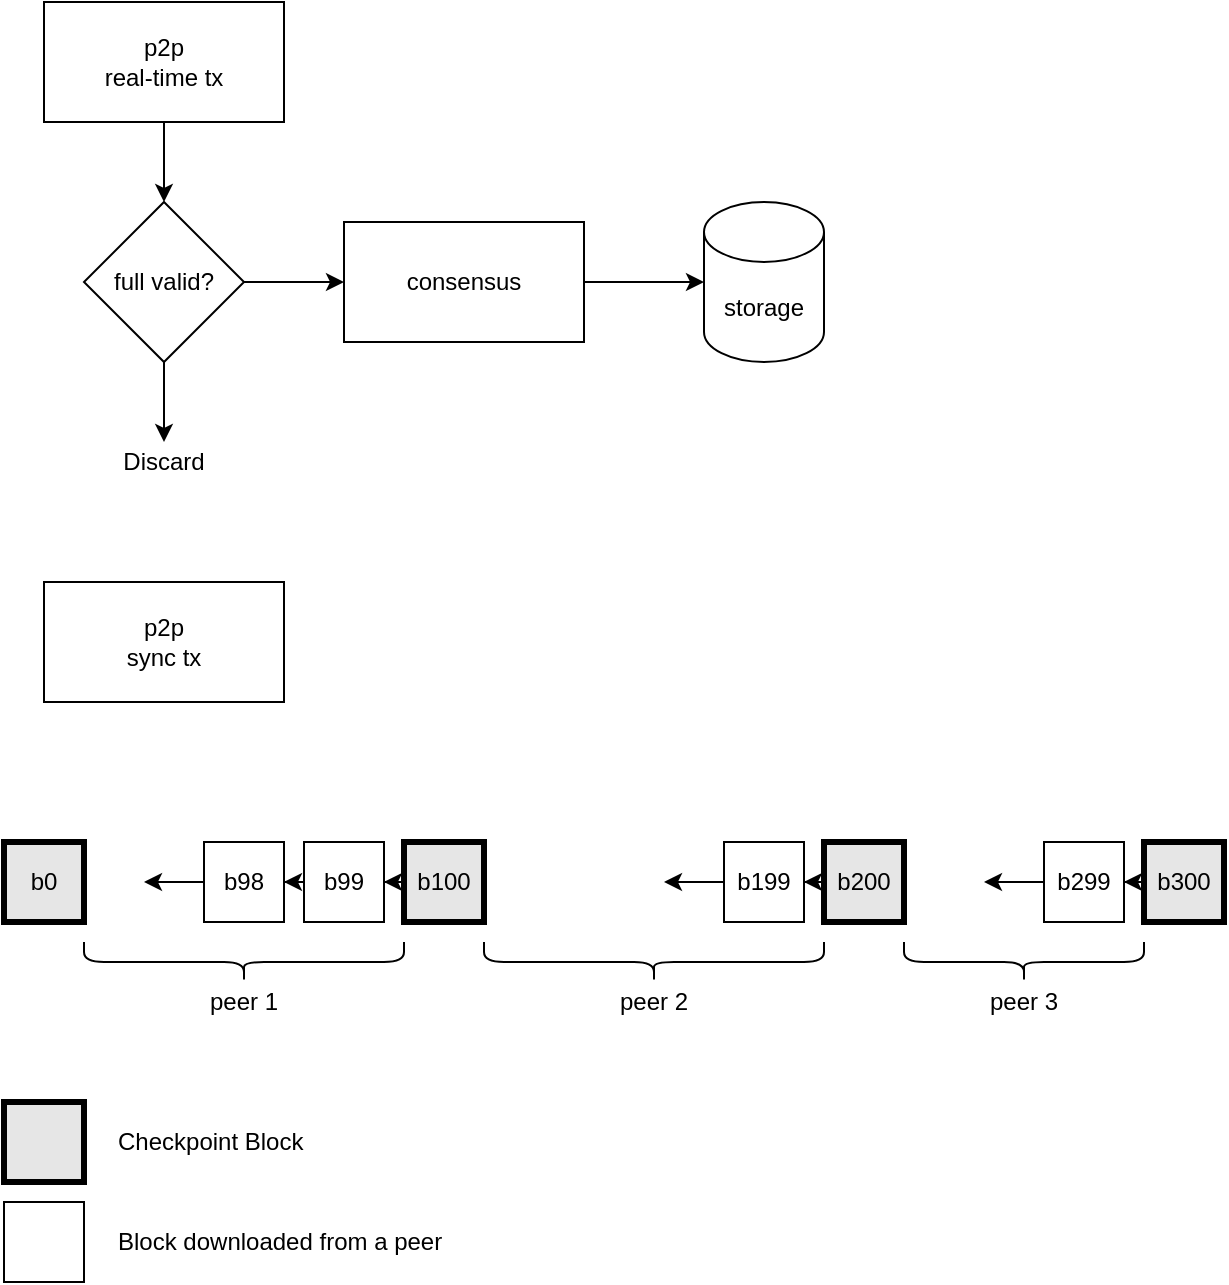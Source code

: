 <mxfile version="14.2.7" type="device" pages="5"><diagram id="YRZmx-NhQ_5GmgZOATmt" name="Page-1"><mxGraphModel dx="1173" dy="746" grid="1" gridSize="10" guides="1" tooltips="1" connect="1" arrows="1" fold="1" page="1" pageScale="1" pageWidth="850" pageHeight="1100" math="0" shadow="0"><root><mxCell id="0"/><mxCell id="1" parent="0"/><mxCell id="ybJNtzQH9MsUL3omB0AO-11" value="" style="edgeStyle=orthogonalEdgeStyle;rounded=0;orthogonalLoop=1;jettySize=auto;html=1;" parent="1" source="ybJNtzQH9MsUL3omB0AO-7" target="ybJNtzQH9MsUL3omB0AO-8" edge="1"><mxGeometry relative="1" as="geometry"/></mxCell><mxCell id="ybJNtzQH9MsUL3omB0AO-7" value="p2p&lt;br&gt;real-time tx" style="rounded=0;whiteSpace=wrap;html=1;" parent="1" vertex="1"><mxGeometry x="60" y="60" width="120" height="60" as="geometry"/></mxCell><mxCell id="ybJNtzQH9MsUL3omB0AO-14" value="" style="edgeStyle=orthogonalEdgeStyle;rounded=0;orthogonalLoop=1;jettySize=auto;html=1;" parent="1" source="ybJNtzQH9MsUL3omB0AO-8" target="ybJNtzQH9MsUL3omB0AO-12" edge="1"><mxGeometry relative="1" as="geometry"/></mxCell><mxCell id="ybJNtzQH9MsUL3omB0AO-16" value="" style="edgeStyle=orthogonalEdgeStyle;rounded=0;orthogonalLoop=1;jettySize=auto;html=1;" parent="1" source="ybJNtzQH9MsUL3omB0AO-8" target="ybJNtzQH9MsUL3omB0AO-15" edge="1"><mxGeometry relative="1" as="geometry"/></mxCell><mxCell id="ybJNtzQH9MsUL3omB0AO-8" value="full valid?" style="rhombus;whiteSpace=wrap;html=1;" parent="1" vertex="1"><mxGeometry x="80" y="160" width="80" height="80" as="geometry"/></mxCell><mxCell id="ybJNtzQH9MsUL3omB0AO-9" value="storage" style="shape=cylinder3;whiteSpace=wrap;html=1;boundedLbl=1;backgroundOutline=1;size=15;" parent="1" vertex="1"><mxGeometry x="390" y="160" width="60" height="80" as="geometry"/></mxCell><mxCell id="ybJNtzQH9MsUL3omB0AO-12" value="Discard" style="text;html=1;strokeColor=none;fillColor=none;align=center;verticalAlign=middle;whiteSpace=wrap;rounded=0;" parent="1" vertex="1"><mxGeometry x="100" y="280" width="40" height="20" as="geometry"/></mxCell><mxCell id="ybJNtzQH9MsUL3omB0AO-17" value="" style="edgeStyle=orthogonalEdgeStyle;rounded=0;orthogonalLoop=1;jettySize=auto;html=1;" parent="1" source="ybJNtzQH9MsUL3omB0AO-15" target="ybJNtzQH9MsUL3omB0AO-9" edge="1"><mxGeometry relative="1" as="geometry"/></mxCell><mxCell id="ybJNtzQH9MsUL3omB0AO-15" value="consensus" style="rounded=0;whiteSpace=wrap;html=1;" parent="1" vertex="1"><mxGeometry x="210" y="170" width="120" height="60" as="geometry"/></mxCell><mxCell id="ybJNtzQH9MsUL3omB0AO-18" value="p2p&lt;br&gt;sync tx" style="rounded=0;whiteSpace=wrap;html=1;" parent="1" vertex="1"><mxGeometry x="60" y="350" width="120" height="60" as="geometry"/></mxCell><mxCell id="AyXjOnZUm600i0fZCcHx-1" value="b0" style="whiteSpace=wrap;html=1;aspect=fixed;fontStyle=0;strokeWidth=3;labelBackgroundColor=none;fillColor=#E6E6E6;" parent="1" vertex="1"><mxGeometry x="40" y="480" width="40" height="40" as="geometry"/></mxCell><mxCell id="AyXjOnZUm600i0fZCcHx-16" value="" style="edgeStyle=orthogonalEdgeStyle;rounded=0;orthogonalLoop=1;jettySize=auto;html=1;" parent="1" source="AyXjOnZUm600i0fZCcHx-2" target="AyXjOnZUm600i0fZCcHx-15" edge="1"><mxGeometry relative="1" as="geometry"/></mxCell><mxCell id="AyXjOnZUm600i0fZCcHx-2" value="b100" style="whiteSpace=wrap;html=1;aspect=fixed;fontStyle=0;strokeWidth=3;fillColor=#E6E6E6;" parent="1" vertex="1"><mxGeometry x="240" y="480" width="40" height="40" as="geometry"/></mxCell><mxCell id="AyXjOnZUm600i0fZCcHx-21" style="edgeStyle=orthogonalEdgeStyle;rounded=0;orthogonalLoop=1;jettySize=auto;html=1;entryX=1;entryY=0.5;entryDx=0;entryDy=0;" parent="1" source="AyXjOnZUm600i0fZCcHx-3" target="AyXjOnZUm600i0fZCcHx-20" edge="1"><mxGeometry relative="1" as="geometry"/></mxCell><mxCell id="AyXjOnZUm600i0fZCcHx-3" value="b200" style="whiteSpace=wrap;html=1;aspect=fixed;fontStyle=0;strokeWidth=3;fillColor=#E6E6E6;" parent="1" vertex="1"><mxGeometry x="450" y="480" width="40" height="40" as="geometry"/></mxCell><mxCell id="AyXjOnZUm600i0fZCcHx-25" value="" style="edgeStyle=orthogonalEdgeStyle;rounded=0;orthogonalLoop=1;jettySize=auto;html=1;" parent="1" source="AyXjOnZUm600i0fZCcHx-4" target="AyXjOnZUm600i0fZCcHx-24" edge="1"><mxGeometry relative="1" as="geometry"/></mxCell><mxCell id="AyXjOnZUm600i0fZCcHx-4" value="b300" style="whiteSpace=wrap;html=1;aspect=fixed;fontStyle=0;strokeWidth=3;fillColor=#E6E6E6;" parent="1" vertex="1"><mxGeometry x="610" y="480" width="40" height="40" as="geometry"/></mxCell><mxCell id="AyXjOnZUm600i0fZCcHx-9" value="&lt;br&gt;&lt;span style=&quot;color: rgba(0 , 0 , 0 , 0) ; font-family: monospace ; font-size: 0px ; background-color: rgb(248 , 249 , 250)&quot;&gt;%3CmxGraphModel%3E%3Croot%3E%3CmxCell%20id%3D%220%22%2F%3E%3CmxCell%20id%3D%221%22%20parent%3D%220%22%2F%3E%3CmxCell%20id%3D%222%22%20value%3D%22b0%22%20style%3D%22whiteSpace%3Dwrap%3Bhtml%3D1%3Baspect%3Dfixed%3BfontStyle%3D0%22%20vertex%3D%221%22%20parent%3D%221%22%3E%3CmxGeometry%20x%3D%22400%22%20y%3D%22480%22%20width%3D%2240%22%20height%3D%2240%22%20as%3D%22geometry%22%2F%3E%3C%2FmxCell%3E%3C%2Froot%3E%3C%2FmxGraphModel%3E&lt;/span&gt;" style="shape=curlyBracket;whiteSpace=wrap;html=1;rounded=1;rotation=-90;" parent="1" vertex="1"><mxGeometry x="355" y="455" width="20" height="170" as="geometry"/></mxCell><mxCell id="AyXjOnZUm600i0fZCcHx-10" value="&lt;br&gt;&lt;span style=&quot;color: rgba(0 , 0 , 0 , 0) ; font-family: monospace ; font-size: 0px ; background-color: rgb(248 , 249 , 250)&quot;&gt;%3CmxGraphModel%3E%3Croot%3E%3CmxCell%20id%3D%220%22%2F%3E%3CmxCell%20id%3D%221%22%20parent%3D%220%22%2F%3E%3CmxCell%20id%3D%222%22%20value%3D%22b0%22%20style%3D%22whiteSpace%3Dwrap%3Bhtml%3D1%3Baspect%3Dfixed%3BfontStyle%3D0%22%20vertex%3D%221%22%20parent%3D%221%22%3E%3CmxGeometry%20x%3D%22400%22%20y%3D%22480%22%20width%3D%2240%22%20height%3D%2240%22%20as%3D%22geometry%22%2F%3E%3C%2FmxCell%3E%3C%2Froot%3E%3C%2FmxGraphModel%3E&lt;/span&gt;" style="shape=curlyBracket;whiteSpace=wrap;html=1;rounded=1;rotation=-90;" parent="1" vertex="1"><mxGeometry x="150" y="460" width="20" height="160" as="geometry"/></mxCell><mxCell id="AyXjOnZUm600i0fZCcHx-11" value="&lt;br&gt;&lt;span style=&quot;color: rgba(0 , 0 , 0 , 0) ; font-family: monospace ; font-size: 0px ; background-color: rgb(248 , 249 , 250)&quot;&gt;%3CmxGraphModel%3E%3Croot%3E%3CmxCell%20id%3D%220%22%2F%3E%3CmxCell%20id%3D%221%22%20parent%3D%220%22%2F%3E%3CmxCell%20id%3D%222%22%20value%3D%22b0%22%20style%3D%22whiteSpace%3Dwrap%3Bhtml%3D1%3Baspect%3Dfixed%3BfontStyle%3D0%22%20vertex%3D%221%22%20parent%3D%221%22%3E%3CmxGeometry%20x%3D%22400%22%20y%3D%22480%22%20width%3D%2240%22%20height%3D%2240%22%20as%3D%22geometry%22%2F%3E%3C%2FmxCell%3E%3C%2Froot%3E%3C%2FmxGraphModel%3E&lt;/span&gt;" style="shape=curlyBracket;whiteSpace=wrap;html=1;rounded=1;rotation=-90;" parent="1" vertex="1"><mxGeometry x="540" y="480" width="20" height="120" as="geometry"/></mxCell><mxCell id="AyXjOnZUm600i0fZCcHx-12" value="peer 1" style="text;html=1;strokeColor=none;fillColor=none;align=center;verticalAlign=middle;whiteSpace=wrap;rounded=0;" parent="1" vertex="1"><mxGeometry x="140" y="550" width="40" height="20" as="geometry"/></mxCell><mxCell id="AyXjOnZUm600i0fZCcHx-13" value="peer 2" style="text;html=1;strokeColor=none;fillColor=none;align=center;verticalAlign=middle;whiteSpace=wrap;rounded=0;" parent="1" vertex="1"><mxGeometry x="345" y="550" width="40" height="20" as="geometry"/></mxCell><mxCell id="AyXjOnZUm600i0fZCcHx-14" value="peer 3" style="text;html=1;strokeColor=none;fillColor=none;align=center;verticalAlign=middle;whiteSpace=wrap;rounded=0;" parent="1" vertex="1"><mxGeometry x="530" y="550" width="40" height="20" as="geometry"/></mxCell><mxCell id="AyXjOnZUm600i0fZCcHx-18" value="" style="edgeStyle=orthogonalEdgeStyle;rounded=0;orthogonalLoop=1;jettySize=auto;html=1;" parent="1" source="AyXjOnZUm600i0fZCcHx-15" target="AyXjOnZUm600i0fZCcHx-17" edge="1"><mxGeometry relative="1" as="geometry"/></mxCell><mxCell id="AyXjOnZUm600i0fZCcHx-15" value="b99" style="whiteSpace=wrap;html=1;aspect=fixed;fontStyle=0" parent="1" vertex="1"><mxGeometry x="190" y="480" width="40" height="40" as="geometry"/></mxCell><mxCell id="AyXjOnZUm600i0fZCcHx-19" style="edgeStyle=orthogonalEdgeStyle;rounded=0;orthogonalLoop=1;jettySize=auto;html=1;" parent="1" source="AyXjOnZUm600i0fZCcHx-17" edge="1"><mxGeometry relative="1" as="geometry"><mxPoint x="110" y="500" as="targetPoint"/></mxGeometry></mxCell><mxCell id="AyXjOnZUm600i0fZCcHx-17" value="b98" style="whiteSpace=wrap;html=1;aspect=fixed;fontStyle=0" parent="1" vertex="1"><mxGeometry x="140" y="480" width="40" height="40" as="geometry"/></mxCell><mxCell id="AyXjOnZUm600i0fZCcHx-22" style="edgeStyle=orthogonalEdgeStyle;rounded=0;orthogonalLoop=1;jettySize=auto;html=1;exitX=0;exitY=0.5;exitDx=0;exitDy=0;" parent="1" source="AyXjOnZUm600i0fZCcHx-20" edge="1"><mxGeometry relative="1" as="geometry"><mxPoint x="370" y="500" as="targetPoint"/></mxGeometry></mxCell><mxCell id="AyXjOnZUm600i0fZCcHx-20" value="b199" style="whiteSpace=wrap;html=1;aspect=fixed;fontStyle=0" parent="1" vertex="1"><mxGeometry x="400" y="480" width="40" height="40" as="geometry"/></mxCell><mxCell id="AyXjOnZUm600i0fZCcHx-27" style="edgeStyle=orthogonalEdgeStyle;rounded=0;orthogonalLoop=1;jettySize=auto;html=1;" parent="1" source="AyXjOnZUm600i0fZCcHx-24" edge="1"><mxGeometry relative="1" as="geometry"><mxPoint x="530" y="500" as="targetPoint"/></mxGeometry></mxCell><mxCell id="AyXjOnZUm600i0fZCcHx-24" value="b299" style="whiteSpace=wrap;html=1;aspect=fixed;fontStyle=0" parent="1" vertex="1"><mxGeometry x="560" y="480" width="40" height="40" as="geometry"/></mxCell><mxCell id="AyXjOnZUm600i0fZCcHx-28" value="" style="whiteSpace=wrap;html=1;aspect=fixed;fontStyle=0;strokeWidth=3;fillColor=#E6E6E6;" parent="1" vertex="1"><mxGeometry x="40" y="610" width="40" height="40" as="geometry"/></mxCell><mxCell id="AyXjOnZUm600i0fZCcHx-29" value="Checkpoint Block" style="text;html=1;strokeColor=none;fillColor=none;align=left;verticalAlign=middle;whiteSpace=wrap;rounded=0;" parent="1" vertex="1"><mxGeometry x="95" y="620" width="130" height="20" as="geometry"/></mxCell><mxCell id="AyXjOnZUm600i0fZCcHx-31" value="" style="whiteSpace=wrap;html=1;aspect=fixed;fontStyle=0" parent="1" vertex="1"><mxGeometry x="40" y="660" width="40" height="40" as="geometry"/></mxCell><mxCell id="AyXjOnZUm600i0fZCcHx-32" value="Block downloaded from a peer" style="text;html=1;strokeColor=none;fillColor=none;align=left;verticalAlign=middle;whiteSpace=wrap;rounded=0;" parent="1" vertex="1"><mxGeometry x="95" y="670" width="180" height="20" as="geometry"/></mxCell></root></mxGraphModel></diagram><diagram id="vGSe2UF_r-2fZ85uUmz5" name="Page-2"><mxGraphModel dx="1173" dy="803" grid="1" gridSize="10" guides="1" tooltips="1" connect="1" arrows="1" fold="1" page="1" pageScale="1" pageWidth="850" pageHeight="1100" math="0" shadow="0"><root><mxCell id="CPp5u_eN-UATFjVzh71q-0"/><mxCell id="CPp5u_eN-UATFjVzh71q-1" parent="CPp5u_eN-UATFjVzh71q-0"/><mxCell id="ccwqLagKZ53AAXX4HvO7-0" value="b0" style="whiteSpace=wrap;html=1;aspect=fixed;fontStyle=0;strokeWidth=3;labelBackgroundColor=none;fillColor=#E6E6E6;" vertex="1" parent="CPp5u_eN-UATFjVzh71q-1"><mxGeometry x="40" y="40" width="40" height="40" as="geometry"/></mxCell><mxCell id="ccwqLagKZ53AAXX4HvO7-5" value="" style="edgeStyle=orthogonalEdgeStyle;rounded=0;orthogonalLoop=1;jettySize=auto;html=1;" edge="1" parent="CPp5u_eN-UATFjVzh71q-1" source="ccwqLagKZ53AAXX4HvO7-6" target="ccwqLagKZ53AAXX4HvO7-20"><mxGeometry relative="1" as="geometry"/></mxCell><mxCell id="ccwqLagKZ53AAXX4HvO7-6" value="b300" style="whiteSpace=wrap;html=1;aspect=fixed;fontStyle=0;strokeWidth=3;fillColor=#E6E6E6;" vertex="1" parent="CPp5u_eN-UATFjVzh71q-1"><mxGeometry x="250" y="40" width="40" height="40" as="geometry"/></mxCell><mxCell id="ccwqLagKZ53AAXX4HvO7-25" style="edgeStyle=orthogonalEdgeStyle;rounded=0;orthogonalLoop=1;jettySize=auto;html=1;exitX=0;exitY=0.5;exitDx=0;exitDy=0;" edge="1" parent="CPp5u_eN-UATFjVzh71q-1" source="ccwqLagKZ53AAXX4HvO7-20"><mxGeometry relative="1" as="geometry"><mxPoint x="160" y="60" as="targetPoint"/></mxGeometry></mxCell><mxCell id="ccwqLagKZ53AAXX4HvO7-20" value="b299" style="whiteSpace=wrap;html=1;aspect=fixed;fontStyle=0" vertex="1" parent="CPp5u_eN-UATFjVzh71q-1"><mxGeometry x="200" y="40" width="40" height="40" as="geometry"/></mxCell><mxCell id="ccwqLagKZ53AAXX4HvO7-21" value="" style="whiteSpace=wrap;html=1;aspect=fixed;fontStyle=0;strokeWidth=3;fillColor=#E6E6E6;" vertex="1" parent="CPp5u_eN-UATFjVzh71q-1"><mxGeometry x="40" y="170" width="40" height="40" as="geometry"/></mxCell><mxCell id="ccwqLagKZ53AAXX4HvO7-22" value="Checkpoint Block" style="text;html=1;strokeColor=none;fillColor=none;align=left;verticalAlign=middle;whiteSpace=wrap;rounded=0;" vertex="1" parent="CPp5u_eN-UATFjVzh71q-1"><mxGeometry x="95" y="180" width="130" height="20" as="geometry"/></mxCell><mxCell id="ccwqLagKZ53AAXX4HvO7-23" value="" style="whiteSpace=wrap;html=1;aspect=fixed;fontStyle=0" vertex="1" parent="CPp5u_eN-UATFjVzh71q-1"><mxGeometry x="40" y="220" width="40" height="40" as="geometry"/></mxCell><mxCell id="ccwqLagKZ53AAXX4HvO7-24" value="Block downloaded from a peer" style="text;html=1;strokeColor=none;fillColor=none;align=left;verticalAlign=middle;whiteSpace=wrap;rounded=0;" vertex="1" parent="CPp5u_eN-UATFjVzh71q-1"><mxGeometry x="95" y="230" width="180" height="20" as="geometry"/></mxCell><mxCell id="_eJeRG4OShZO3CQ2q42P-0" value="&lt;br&gt;&lt;span style=&quot;color: rgba(0 , 0 , 0 , 0) ; font-family: monospace ; font-size: 0px ; background-color: rgb(248 , 249 , 250)&quot;&gt;%3CmxGraphModel%3E%3Croot%3E%3CmxCell%20id%3D%220%22%2F%3E%3CmxCell%20id%3D%221%22%20parent%3D%220%22%2F%3E%3CmxCell%20id%3D%222%22%20value%3D%22b0%22%20style%3D%22whiteSpace%3Dwrap%3Bhtml%3D1%3Baspect%3Dfixed%3BfontStyle%3D0%22%20vertex%3D%221%22%20parent%3D%221%22%3E%3CmxGeometry%20x%3D%22400%22%20y%3D%22480%22%20width%3D%2240%22%20height%3D%2240%22%20as%3D%22geometry%22%2F%3E%3C%2FmxCell%3E%3C%2Froot%3E%3C%2FmxGraphModel%3E&lt;/span&gt;" style="shape=curlyBracket;whiteSpace=wrap;html=1;rounded=1;rotation=-90;" vertex="1" parent="CPp5u_eN-UATFjVzh71q-1"><mxGeometry x="152.5" y="17.5" width="20" height="165" as="geometry"/></mxCell><mxCell id="_eJeRG4OShZO3CQ2q42P-1" value="Phase 1" style="text;html=1;strokeColor=none;fillColor=none;align=center;verticalAlign=middle;whiteSpace=wrap;rounded=0;" vertex="1" parent="CPp5u_eN-UATFjVzh71q-1"><mxGeometry x="132.5" y="110" width="60" height="20" as="geometry"/></mxCell><mxCell id="_eJeRG4OShZO3CQ2q42P-6" style="edgeStyle=orthogonalEdgeStyle;rounded=0;orthogonalLoop=1;jettySize=auto;html=1;exitX=0;exitY=0.5;exitDx=0;exitDy=0;entryX=1;entryY=0.5;entryDx=0;entryDy=0;" edge="1" parent="CPp5u_eN-UATFjVzh71q-1" source="_eJeRG4OShZO3CQ2q42P-2" target="ccwqLagKZ53AAXX4HvO7-6"><mxGeometry relative="1" as="geometry"/></mxCell><mxCell id="_eJeRG4OShZO3CQ2q42P-2" value="b301" style="whiteSpace=wrap;html=1;aspect=fixed;fontStyle=0" vertex="1" parent="CPp5u_eN-UATFjVzh71q-1"><mxGeometry x="300" y="40" width="40" height="40" as="geometry"/></mxCell><mxCell id="_eJeRG4OShZO3CQ2q42P-7" style="edgeStyle=orthogonalEdgeStyle;rounded=0;orthogonalLoop=1;jettySize=auto;html=1;exitX=0;exitY=0.5;exitDx=0;exitDy=0;entryX=1;entryY=0.5;entryDx=0;entryDy=0;" edge="1" parent="CPp5u_eN-UATFjVzh71q-1" source="_eJeRG4OShZO3CQ2q42P-3" target="_eJeRG4OShZO3CQ2q42P-2"><mxGeometry relative="1" as="geometry"/></mxCell><mxCell id="_eJeRG4OShZO3CQ2q42P-3" value="b302" style="whiteSpace=wrap;html=1;aspect=fixed;fontStyle=0" vertex="1" parent="CPp5u_eN-UATFjVzh71q-1"><mxGeometry x="350" y="40" width="40" height="40" as="geometry"/></mxCell><mxCell id="_eJeRG4OShZO3CQ2q42P-8" style="edgeStyle=orthogonalEdgeStyle;rounded=0;orthogonalLoop=1;jettySize=auto;html=1;exitX=0;exitY=0.5;exitDx=0;exitDy=0;entryX=1;entryY=0.5;entryDx=0;entryDy=0;" edge="1" parent="CPp5u_eN-UATFjVzh71q-1" source="_eJeRG4OShZO3CQ2q42P-4" target="_eJeRG4OShZO3CQ2q42P-3"><mxGeometry relative="1" as="geometry"/></mxCell><mxCell id="_eJeRG4OShZO3CQ2q42P-4" value="..." style="whiteSpace=wrap;html=1;aspect=fixed;fontStyle=0" vertex="1" parent="CPp5u_eN-UATFjVzh71q-1"><mxGeometry x="398.75" y="40" width="40" height="40" as="geometry"/></mxCell><mxCell id="_eJeRG4OShZO3CQ2q42P-9" style="edgeStyle=orthogonalEdgeStyle;rounded=0;orthogonalLoop=1;jettySize=auto;html=1;exitX=0;exitY=0.5;exitDx=0;exitDy=0;entryX=1;entryY=0.5;entryDx=0;entryDy=0;" edge="1" parent="CPp5u_eN-UATFjVzh71q-1" source="_eJeRG4OShZO3CQ2q42P-5" target="_eJeRG4OShZO3CQ2q42P-4"><mxGeometry relative="1" as="geometry"/></mxCell><mxCell id="_eJeRG4OShZO3CQ2q42P-5" value="b402" style="whiteSpace=wrap;html=1;aspect=fixed;fontStyle=0" vertex="1" parent="CPp5u_eN-UATFjVzh71q-1"><mxGeometry x="448.75" y="40" width="40" height="40" as="geometry"/></mxCell><mxCell id="_eJeRG4OShZO3CQ2q42P-10" value="b650" style="whiteSpace=wrap;html=1;aspect=fixed;fontStyle=0;dashed=1;fontColor=#808080;" vertex="1" parent="CPp5u_eN-UATFjVzh71q-1"><mxGeometry x="650" y="40" width="40" height="40" as="geometry"/></mxCell><mxCell id="_eJeRG4OShZO3CQ2q42P-11" value="&lt;br&gt;&lt;span style=&quot;color: rgba(0 , 0 , 0 , 0) ; font-family: monospace ; font-size: 0px ; background-color: rgb(248 , 249 , 250)&quot;&gt;%3CmxGraphModel%3E%3Croot%3E%3CmxCell%20id%3D%220%22%2F%3E%3CmxCell%20id%3D%221%22%20parent%3D%220%22%2F%3E%3CmxCell%20id%3D%222%22%20value%3D%22b0%22%20style%3D%22whiteSpace%3Dwrap%3Bhtml%3D1%3Baspect%3Dfixed%3BfontStyle%3D0%22%20vertex%3D%221%22%20parent%3D%221%22%3E%3CmxGeometry%20x%3D%22400%22%20y%3D%22480%22%20width%3D%2240%22%20height%3D%2240%22%20as%3D%22geometry%22%2F%3E%3C%2FmxCell%3E%3C%2Froot%3E%3C%2FmxGraphModel%3E&lt;/span&gt;" style="shape=curlyBracket;whiteSpace=wrap;html=1;rounded=1;rotation=-90;" vertex="1" parent="CPp5u_eN-UATFjVzh71q-1"><mxGeometry x="458.75" y="-81.25" width="20" height="362.5" as="geometry"/></mxCell><mxCell id="_eJeRG4OShZO3CQ2q42P-12" value="Phase 2" style="text;html=1;strokeColor=none;fillColor=none;align=center;verticalAlign=middle;whiteSpace=wrap;rounded=0;" vertex="1" parent="CPp5u_eN-UATFjVzh71q-1"><mxGeometry x="438.75" y="110" width="60" height="20" as="geometry"/></mxCell><mxCell id="_eJeRG4OShZO3CQ2q42P-16" style="edgeStyle=orthogonalEdgeStyle;rounded=0;orthogonalLoop=1;jettySize=auto;html=1;exitX=0;exitY=0.5;exitDx=0;exitDy=0;fontColor=#808080;" edge="1" parent="CPp5u_eN-UATFjVzh71q-1" source="_eJeRG4OShZO3CQ2q42P-14"><mxGeometry relative="1" as="geometry"><mxPoint x="490" y="60" as="targetPoint"/></mxGeometry></mxCell><mxCell id="_eJeRG4OShZO3CQ2q42P-14" value="b403" style="whiteSpace=wrap;html=1;aspect=fixed;fontStyle=0;dashed=1;fontColor=#808080;shadow=0;rounded=0;" vertex="1" parent="CPp5u_eN-UATFjVzh71q-1"><mxGeometry x="499.75" y="40" width="40" height="40" as="geometry"/></mxCell><mxCell id="_eJeRG4OShZO3CQ2q42P-19" value="" style="whiteSpace=wrap;html=1;aspect=fixed;fontStyle=0;dashed=1;fontColor=#808080;shadow=0;rounded=0;" vertex="1" parent="CPp5u_eN-UATFjVzh71q-1"><mxGeometry x="40" y="270" width="40" height="40" as="geometry"/></mxCell><mxCell id="_eJeRG4OShZO3CQ2q42P-20" value="Next block to be downloaded" style="text;html=1;strokeColor=none;fillColor=none;align=left;verticalAlign=middle;whiteSpace=wrap;rounded=0;" vertex="1" parent="CPp5u_eN-UATFjVzh71q-1"><mxGeometry x="95" y="280" width="205" height="20" as="geometry"/></mxCell></root></mxGraphModel></diagram><diagram id="PUGyKTYETRLTzaXQF-PP" name="Page-3"><mxGraphModel dx="1173" dy="803" grid="1" gridSize="10" guides="1" tooltips="1" connect="1" arrows="1" fold="1" page="1" pageScale="1" pageWidth="850" pageHeight="1100" math="0" shadow="0"><root><mxCell id="51I9eUbuJ5O-Y5luiluS-0"/><mxCell id="51I9eUbuJ5O-Y5luiluS-1" parent="51I9eUbuJ5O-Y5luiluS-0"/><mxCell id="51I9eUbuJ5O-Y5luiluS-55" value="Sub-DAG confirmed by the bestchain" style="rounded=1;arcSize=10;dashed=1;fillColor=none;gradientColor=none;dashPattern=1 1;strokeWidth=2;shadow=0;labelBackgroundColor=none;fontColor=#000000;align=center;labelPosition=center;verticalLabelPosition=bottom;verticalAlign=top;" vertex="1" parent="51I9eUbuJ5O-Y5luiluS-1"><mxGeometry x="70" y="100.25" width="280" height="149.75" as="geometry"/></mxCell><mxCell id="51I9eUbuJ5O-Y5luiluS-2" value="b0" style="whiteSpace=wrap;html=1;aspect=fixed;fontStyle=0;strokeWidth=3;labelBackgroundColor=none;fillColor=#E6E6E6;" vertex="1" parent="51I9eUbuJ5O-Y5luiluS-1"><mxGeometry x="40" y="40" width="40" height="40" as="geometry"/></mxCell><mxCell id="51I9eUbuJ5O-Y5luiluS-30" value="" style="edgeStyle=orthogonalEdgeStyle;rounded=0;orthogonalLoop=1;jettySize=auto;html=1;fontColor=#808080;" edge="1" parent="51I9eUbuJ5O-Y5luiluS-1" source="51I9eUbuJ5O-Y5luiluS-4" target="51I9eUbuJ5O-Y5luiluS-28"><mxGeometry relative="1" as="geometry"/></mxCell><mxCell id="51I9eUbuJ5O-Y5luiluS-4" value="b300" style="whiteSpace=wrap;html=1;aspect=fixed;fontStyle=0;strokeWidth=3;fillColor=#E6E6E6;" vertex="1" parent="51I9eUbuJ5O-Y5luiluS-1"><mxGeometry x="200" y="40" width="40" height="40" as="geometry"/></mxCell><mxCell id="51I9eUbuJ5O-Y5luiluS-34" style="edgeStyle=orthogonalEdgeStyle;rounded=0;orthogonalLoop=1;jettySize=auto;html=1;exitX=0;exitY=0.5;exitDx=0;exitDy=0;fontColor=#808080;" edge="1" parent="51I9eUbuJ5O-Y5luiluS-1" source="51I9eUbuJ5O-Y5luiluS-18" target="51I9eUbuJ5O-Y5luiluS-4"><mxGeometry relative="1" as="geometry"/></mxCell><mxCell id="51I9eUbuJ5O-Y5luiluS-18" value="..." style="whiteSpace=wrap;html=1;aspect=fixed;fontStyle=0" vertex="1" parent="51I9eUbuJ5O-Y5luiluS-1"><mxGeometry x="280" y="40" width="40" height="40" as="geometry"/></mxCell><mxCell id="51I9eUbuJ5O-Y5luiluS-19" style="edgeStyle=orthogonalEdgeStyle;rounded=0;orthogonalLoop=1;jettySize=auto;html=1;exitX=0;exitY=0.5;exitDx=0;exitDy=0;entryX=1;entryY=0.5;entryDx=0;entryDy=0;" edge="1" parent="51I9eUbuJ5O-Y5luiluS-1" source="51I9eUbuJ5O-Y5luiluS-20" target="51I9eUbuJ5O-Y5luiluS-18"><mxGeometry relative="1" as="geometry"/></mxCell><mxCell id="51I9eUbuJ5O-Y5luiluS-37" style="edgeStyle=orthogonalEdgeStyle;rounded=0;orthogonalLoop=1;jettySize=auto;html=1;exitX=0.25;exitY=1;exitDx=0;exitDy=0;entryX=1;entryY=0.5;entryDx=0;entryDy=0;fontColor=#000000;curved=1;" edge="1" parent="51I9eUbuJ5O-Y5luiluS-1" source="51I9eUbuJ5O-Y5luiluS-20" target="51I9eUbuJ5O-Y5luiluS-35"><mxGeometry relative="1" as="geometry"/></mxCell><mxCell id="51I9eUbuJ5O-Y5luiluS-38" style="edgeStyle=orthogonalEdgeStyle;rounded=0;orthogonalLoop=1;jettySize=auto;html=1;exitX=0.5;exitY=1;exitDx=0;exitDy=0;entryX=1;entryY=0.5;entryDx=0;entryDy=0;fontColor=#000000;curved=1;" edge="1" parent="51I9eUbuJ5O-Y5luiluS-1" source="51I9eUbuJ5O-Y5luiluS-20" target="51I9eUbuJ5O-Y5luiluS-36"><mxGeometry relative="1" as="geometry"/></mxCell><mxCell id="51I9eUbuJ5O-Y5luiluS-20" value="b650" style="whiteSpace=wrap;html=1;aspect=fixed;fontStyle=0" vertex="1" parent="51I9eUbuJ5O-Y5luiluS-1"><mxGeometry x="360" y="40" width="40" height="40" as="geometry"/></mxCell><mxCell id="51I9eUbuJ5O-Y5luiluS-29" value="" style="edgeStyle=orthogonalEdgeStyle;rounded=0;orthogonalLoop=1;jettySize=auto;html=1;fontColor=#808080;" edge="1" parent="51I9eUbuJ5O-Y5luiluS-1" source="51I9eUbuJ5O-Y5luiluS-28" target="51I9eUbuJ5O-Y5luiluS-2"><mxGeometry relative="1" as="geometry"/></mxCell><mxCell id="51I9eUbuJ5O-Y5luiluS-28" value="..." style="whiteSpace=wrap;html=1;aspect=fixed;fontStyle=0" vertex="1" parent="51I9eUbuJ5O-Y5luiluS-1"><mxGeometry x="120" y="40" width="40" height="40" as="geometry"/></mxCell><mxCell id="51I9eUbuJ5O-Y5luiluS-54" style="edgeStyle=orthogonalEdgeStyle;curved=1;rounded=0;orthogonalLoop=1;jettySize=auto;html=1;exitX=0;exitY=0.5;exitDx=0;exitDy=0;entryX=0.88;entryY=0.25;entryDx=0;entryDy=0;entryPerimeter=0;fontColor=#000000;" edge="1" parent="51I9eUbuJ5O-Y5luiluS-1" source="51I9eUbuJ5O-Y5luiluS-35" target="51I9eUbuJ5O-Y5luiluS-50"><mxGeometry relative="1" as="geometry"/></mxCell><mxCell id="51I9eUbuJ5O-Y5luiluS-35" value="tx" style="ellipse;whiteSpace=wrap;html=1;aspect=fixed;rounded=0;shadow=0;labelBackgroundColor=none;strokeWidth=1;gradientColor=none;align=center;fillColor=#FFFFFF;" vertex="1" parent="51I9eUbuJ5O-Y5luiluS-1"><mxGeometry x="280" y="130" width="40" height="40" as="geometry"/></mxCell><mxCell id="51I9eUbuJ5O-Y5luiluS-52" style="edgeStyle=orthogonalEdgeStyle;curved=1;rounded=0;orthogonalLoop=1;jettySize=auto;html=1;exitX=0;exitY=0.5;exitDx=0;exitDy=0;entryX=0.96;entryY=0.7;entryDx=0;entryDy=0;entryPerimeter=0;fontColor=#000000;" edge="1" parent="51I9eUbuJ5O-Y5luiluS-1" source="51I9eUbuJ5O-Y5luiluS-36" target="51I9eUbuJ5O-Y5luiluS-50"><mxGeometry relative="1" as="geometry"/></mxCell><mxCell id="51I9eUbuJ5O-Y5luiluS-36" value="tx" style="ellipse;whiteSpace=wrap;html=1;aspect=fixed;rounded=0;shadow=0;labelBackgroundColor=none;strokeWidth=1;gradientColor=none;align=center;fillColor=#FFFFFF;" vertex="1" parent="51I9eUbuJ5O-Y5luiluS-1"><mxGeometry x="280" y="180" width="40" height="40" as="geometry"/></mxCell><mxCell id="51I9eUbuJ5O-Y5luiluS-50" value="DAG of&lt;br&gt;Transactions" style="ellipse;shape=cloud;whiteSpace=wrap;html=1;rounded=0;shadow=0;labelBackgroundColor=none;strokeWidth=1;fillColor=#FFFFFF;gradientColor=none;fontColor=#000000;align=center;" vertex="1" parent="51I9eUbuJ5O-Y5luiluS-1"><mxGeometry x="90" y="120" width="150" height="90" as="geometry"/></mxCell><mxCell id="51I9eUbuJ5O-Y5luiluS-67" style="edgeStyle=orthogonalEdgeStyle;curved=1;rounded=0;orthogonalLoop=1;jettySize=auto;html=1;exitX=0.25;exitY=0.25;exitDx=0;exitDy=0;exitPerimeter=0;entryX=1;entryY=0;entryDx=0;entryDy=0;strokeWidth=3;fontColor=#000000;" edge="1" parent="51I9eUbuJ5O-Y5luiluS-1" source="51I9eUbuJ5O-Y5luiluS-64" target="51I9eUbuJ5O-Y5luiluS-35"><mxGeometry relative="1" as="geometry"/></mxCell><mxCell id="51I9eUbuJ5O-Y5luiluS-68" style="edgeStyle=orthogonalEdgeStyle;curved=1;rounded=0;orthogonalLoop=1;jettySize=auto;html=1;exitX=0.13;exitY=0.77;exitDx=0;exitDy=0;exitPerimeter=0;entryX=1;entryY=1;entryDx=0;entryDy=0;strokeWidth=3;fontColor=#000000;" edge="1" parent="51I9eUbuJ5O-Y5luiluS-1" source="51I9eUbuJ5O-Y5luiluS-64" target="51I9eUbuJ5O-Y5luiluS-36"><mxGeometry relative="1" as="geometry"/></mxCell><mxCell id="51I9eUbuJ5O-Y5luiluS-64" value="Mempool" style="ellipse;shape=cloud;whiteSpace=wrap;html=1;rounded=0;shadow=0;labelBackgroundColor=none;strokeWidth=1;fillColor=#FFFFFF;gradientColor=none;fontColor=#000000;align=center;" vertex="1" parent="51I9eUbuJ5O-Y5luiluS-1"><mxGeometry x="410" y="130.13" width="150" height="90" as="geometry"/></mxCell></root></mxGraphModel></diagram><diagram id="-wRv77TFRg1xYjRiOEqk" name="Page-4"><mxGraphModel dx="1173" dy="803" grid="1" gridSize="10" guides="1" tooltips="1" connect="1" arrows="1" fold="1" page="1" pageScale="1" pageWidth="850" pageHeight="1100" math="0" shadow="0"><root><mxCell id="MLdkuH_AP2nlih9apfav-0"/><mxCell id="MLdkuH_AP2nlih9apfav-1" parent="MLdkuH_AP2nlih9apfav-0"/><mxCell id="MLdkuH_AP2nlih9apfav-6" value="" style="edgeStyle=orthogonalEdgeStyle;curved=1;rounded=0;orthogonalLoop=1;jettySize=auto;html=1;strokeWidth=1;fontColor=#000000;" edge="1" parent="MLdkuH_AP2nlih9apfav-1" source="MLdkuH_AP2nlih9apfav-2" target="MLdkuH_AP2nlih9apfav-3"><mxGeometry relative="1" as="geometry"/></mxCell><mxCell id="MLdkuH_AP2nlih9apfav-9" style="edgeStyle=orthogonalEdgeStyle;curved=1;rounded=0;orthogonalLoop=1;jettySize=auto;html=1;exitX=0.5;exitY=1;exitDx=0;exitDy=0;entryX=0;entryY=0.5;entryDx=0;entryDy=0;strokeWidth=1;fontColor=#000000;" edge="1" parent="MLdkuH_AP2nlih9apfav-1" source="MLdkuH_AP2nlih9apfav-2" target="MLdkuH_AP2nlih9apfav-5"><mxGeometry relative="1" as="geometry"/></mxCell><mxCell id="MLdkuH_AP2nlih9apfav-2" value="Not validated" style="ellipse;whiteSpace=wrap;html=1;rounded=0;shadow=0;labelBackgroundColor=none;strokeWidth=1;fillColor=#FFFFFF;gradientColor=none;fontColor=#000000;align=center;" vertex="1" parent="MLdkuH_AP2nlih9apfav-1"><mxGeometry x="90" y="90" width="110" height="60" as="geometry"/></mxCell><mxCell id="MLdkuH_AP2nlih9apfav-7" value="" style="edgeStyle=orthogonalEdgeStyle;curved=1;rounded=0;orthogonalLoop=1;jettySize=auto;html=1;strokeWidth=1;fontColor=#000000;" edge="1" parent="MLdkuH_AP2nlih9apfav-1" source="MLdkuH_AP2nlih9apfav-3" target="MLdkuH_AP2nlih9apfav-4"><mxGeometry relative="1" as="geometry"/></mxCell><mxCell id="MLdkuH_AP2nlih9apfav-19" style="edgeStyle=orthogonalEdgeStyle;rounded=0;orthogonalLoop=1;jettySize=auto;html=1;exitX=1;exitY=1;exitDx=0;exitDy=0;entryX=0;entryY=0.5;entryDx=0;entryDy=0;strokeWidth=1;fontColor=#000000;curved=1;" edge="1" parent="MLdkuH_AP2nlih9apfav-1" source="MLdkuH_AP2nlih9apfav-3" target="MLdkuH_AP2nlih9apfav-5"><mxGeometry relative="1" as="geometry"/></mxCell><mxCell id="MLdkuH_AP2nlih9apfav-3" value="Basic Validated" style="ellipse;whiteSpace=wrap;html=1;rounded=0;shadow=0;labelBackgroundColor=none;strokeWidth=1;fillColor=#FFFFFF;gradientColor=none;fontColor=#000000;align=center;" vertex="1" parent="MLdkuH_AP2nlih9apfav-1"><mxGeometry x="260" y="90" width="110" height="60" as="geometry"/></mxCell><mxCell id="MLdkuH_AP2nlih9apfav-4" value="Full Validated" style="ellipse;whiteSpace=wrap;html=1;rounded=0;shadow=0;labelBackgroundColor=none;strokeWidth=1;fillColor=#FFFFFF;gradientColor=none;fontColor=#000000;align=center;" vertex="1" parent="MLdkuH_AP2nlih9apfav-1"><mxGeometry x="430" y="90" width="110" height="60" as="geometry"/></mxCell><mxCell id="MLdkuH_AP2nlih9apfav-5" value="Invalid" style="ellipse;whiteSpace=wrap;html=1;rounded=0;shadow=0;labelBackgroundColor=none;strokeWidth=1;fillColor=#FFFFFF;gradientColor=none;fontColor=#000000;align=center;" vertex="1" parent="MLdkuH_AP2nlih9apfav-1"><mxGeometry x="430" y="190" width="110" height="60" as="geometry"/></mxCell><mxCell id="MLdkuH_AP2nlih9apfav-15" value="" style="edgeStyle=orthogonalEdgeStyle;curved=1;rounded=0;orthogonalLoop=1;jettySize=auto;html=1;strokeWidth=1;fontColor=#000000;" edge="1" parent="MLdkuH_AP2nlih9apfav-1" source="MLdkuH_AP2nlih9apfav-14" target="MLdkuH_AP2nlih9apfav-2"><mxGeometry relative="1" as="geometry"/></mxCell><mxCell id="MLdkuH_AP2nlih9apfav-14" value="" style="ellipse;whiteSpace=wrap;html=1;aspect=fixed;rounded=0;shadow=0;labelBackgroundColor=none;strokeWidth=1;gradientColor=none;fontColor=#000000;align=center;fillColor=#000000;" vertex="1" parent="MLdkuH_AP2nlih9apfav-1"><mxGeometry x="30" y="110" width="20" height="20" as="geometry"/></mxCell></root></mxGraphModel></diagram><diagram id="5xPG2C5jm7wWzLSTiZjr" name="Page-5"><mxGraphModel dx="1173" dy="746" grid="1" gridSize="10" guides="1" tooltips="1" connect="1" arrows="1" fold="1" page="1" pageScale="1" pageWidth="850" pageHeight="1100" math="0" shadow="0"><root><mxCell id="VOmDbw5JHywz79lMQw9X-0"/><mxCell id="VOmDbw5JHywz79lMQw9X-1" parent="VOmDbw5JHywz79lMQw9X-0"/><mxCell id="VOmDbw5JHywz79lMQw9X-24" value="" style="edgeStyle=orthogonalEdgeStyle;curved=1;rounded=0;orthogonalLoop=1;jettySize=auto;html=1;strokeWidth=1;fontColor=#000000;" edge="1" parent="VOmDbw5JHywz79lMQw9X-1" source="VOmDbw5JHywz79lMQw9X-3" target="VOmDbw5JHywz79lMQw9X-22"><mxGeometry relative="1" as="geometry"/></mxCell><mxCell id="VOmDbw5JHywz79lMQw9X-3" value="..." style="whiteSpace=wrap;html=1;aspect=fixed;fontStyle=0;strokeWidth=1;labelBackgroundColor=none;fillColor=#FFFFFF;" vertex="1" parent="VOmDbw5JHywz79lMQw9X-1"><mxGeometry x="210" y="40" width="40" height="40" as="geometry"/></mxCell><mxCell id="VOmDbw5JHywz79lMQw9X-4" value="" style="edgeStyle=orthogonalEdgeStyle;rounded=0;orthogonalLoop=1;jettySize=auto;html=1;fontColor=#808080;" edge="1" parent="VOmDbw5JHywz79lMQw9X-1" source="VOmDbw5JHywz79lMQw9X-5" target="VOmDbw5JHywz79lMQw9X-13"><mxGeometry relative="1" as="geometry"/></mxCell><mxCell id="VOmDbw5JHywz79lMQw9X-26" style="edgeStyle=orthogonalEdgeStyle;curved=1;rounded=0;orthogonalLoop=1;jettySize=auto;html=1;exitX=0.25;exitY=1;exitDx=0;exitDy=0;entryX=1;entryY=0.5;entryDx=0;entryDy=0;strokeWidth=1;fontColor=#000000;" edge="1" parent="VOmDbw5JHywz79lMQw9X-1" source="VOmDbw5JHywz79lMQw9X-5" target="VOmDbw5JHywz79lMQw9X-15"><mxGeometry relative="1" as="geometry"/></mxCell><mxCell id="VOmDbw5JHywz79lMQw9X-27" style="edgeStyle=orthogonalEdgeStyle;curved=1;rounded=0;orthogonalLoop=1;jettySize=auto;html=1;exitX=0.75;exitY=1;exitDx=0;exitDy=0;entryX=1;entryY=0.5;entryDx=0;entryDy=0;strokeWidth=1;fontColor=#000000;" edge="1" parent="VOmDbw5JHywz79lMQw9X-1" source="VOmDbw5JHywz79lMQw9X-5" target="VOmDbw5JHywz79lMQw9X-17"><mxGeometry relative="1" as="geometry"/></mxCell><mxCell id="VOmDbw5JHywz79lMQw9X-5" value="b271" style="whiteSpace=wrap;html=1;aspect=fixed;fontStyle=0;strokeWidth=1;fillColor=#FFFFFF;" vertex="1" parent="VOmDbw5JHywz79lMQw9X-1"><mxGeometry x="370" y="40" width="40" height="40" as="geometry"/></mxCell><mxCell id="VOmDbw5JHywz79lMQw9X-6" style="edgeStyle=orthogonalEdgeStyle;rounded=0;orthogonalLoop=1;jettySize=auto;html=1;exitX=0;exitY=0.5;exitDx=0;exitDy=0;fontColor=#808080;" edge="1" parent="VOmDbw5JHywz79lMQw9X-1" source="VOmDbw5JHywz79lMQw9X-7" target="VOmDbw5JHywz79lMQw9X-5"><mxGeometry relative="1" as="geometry"/></mxCell><mxCell id="VOmDbw5JHywz79lMQw9X-7" value="..." style="whiteSpace=wrap;html=1;aspect=fixed;fontStyle=0" vertex="1" parent="VOmDbw5JHywz79lMQw9X-1"><mxGeometry x="450" y="40" width="40" height="40" as="geometry"/></mxCell><mxCell id="VOmDbw5JHywz79lMQw9X-12" value="" style="edgeStyle=orthogonalEdgeStyle;rounded=0;orthogonalLoop=1;jettySize=auto;html=1;fontColor=#808080;" edge="1" parent="VOmDbw5JHywz79lMQw9X-1" source="VOmDbw5JHywz79lMQw9X-13" target="VOmDbw5JHywz79lMQw9X-3"><mxGeometry relative="1" as="geometry"/></mxCell><mxCell id="VOmDbw5JHywz79lMQw9X-13" value="..." style="whiteSpace=wrap;html=1;aspect=fixed;fontStyle=0" vertex="1" parent="VOmDbw5JHywz79lMQw9X-1"><mxGeometry x="290" y="40" width="40" height="40" as="geometry"/></mxCell><mxCell id="VOmDbw5JHywz79lMQw9X-37" style="edgeStyle=orthogonalEdgeStyle;curved=1;rounded=0;orthogonalLoop=1;jettySize=auto;html=1;exitX=0.5;exitY=0;exitDx=0;exitDy=0;entryX=1;entryY=0.5;entryDx=0;entryDy=0;strokeWidth=1;fontColor=#000000;" edge="1" parent="VOmDbw5JHywz79lMQw9X-1" source="VOmDbw5JHywz79lMQw9X-15" target="VOmDbw5JHywz79lMQw9X-28"><mxGeometry relative="1" as="geometry"/></mxCell><mxCell id="VOmDbw5JHywz79lMQw9X-38" style="edgeStyle=orthogonalEdgeStyle;curved=1;rounded=0;orthogonalLoop=1;jettySize=auto;html=1;exitX=0.5;exitY=1;exitDx=0;exitDy=0;entryX=1;entryY=0.5;entryDx=0;entryDy=0;strokeWidth=1;fontColor=#000000;" edge="1" parent="VOmDbw5JHywz79lMQw9X-1" source="VOmDbw5JHywz79lMQw9X-15" target="VOmDbw5JHywz79lMQw9X-29"><mxGeometry relative="1" as="geometry"/></mxCell><mxCell id="VOmDbw5JHywz79lMQw9X-15" value="tx1" style="ellipse;whiteSpace=wrap;html=1;aspect=fixed;rounded=0;shadow=0;labelBackgroundColor=none;strokeWidth=1;align=center;fillColor=#ffe6cc;strokeColor=#d79b00;" vertex="1" parent="VOmDbw5JHywz79lMQw9X-1"><mxGeometry x="310" y="150" width="40" height="40" as="geometry"/></mxCell><mxCell id="VOmDbw5JHywz79lMQw9X-40" style="edgeStyle=orthogonalEdgeStyle;curved=1;rounded=0;orthogonalLoop=1;jettySize=auto;html=1;exitX=0.5;exitY=0;exitDx=0;exitDy=0;entryX=1;entryY=0.5;entryDx=0;entryDy=0;strokeWidth=1;fontColor=#000000;" edge="1" parent="VOmDbw5JHywz79lMQw9X-1" source="VOmDbw5JHywz79lMQw9X-17" target="VOmDbw5JHywz79lMQw9X-29"><mxGeometry relative="1" as="geometry"/></mxCell><mxCell id="VOmDbw5JHywz79lMQw9X-41" style="edgeStyle=orthogonalEdgeStyle;curved=1;rounded=0;orthogonalLoop=1;jettySize=auto;html=1;exitX=0.5;exitY=1;exitDx=0;exitDy=0;entryX=1;entryY=0.5;entryDx=0;entryDy=0;strokeWidth=1;fontColor=#000000;" edge="1" parent="VOmDbw5JHywz79lMQw9X-1" source="VOmDbw5JHywz79lMQw9X-17" target="VOmDbw5JHywz79lMQw9X-30"><mxGeometry relative="1" as="geometry"/></mxCell><mxCell id="VOmDbw5JHywz79lMQw9X-17" value="tx2" style="ellipse;whiteSpace=wrap;html=1;aspect=fixed;rounded=0;shadow=0;labelBackgroundColor=none;strokeWidth=1;align=center;fillColor=#ffe6cc;strokeColor=#d79b00;" vertex="1" parent="VOmDbw5JHywz79lMQw9X-1"><mxGeometry x="310" y="250" width="40" height="40" as="geometry"/></mxCell><mxCell id="VOmDbw5JHywz79lMQw9X-25" value="" style="edgeStyle=orthogonalEdgeStyle;curved=1;rounded=0;orthogonalLoop=1;jettySize=auto;html=1;strokeWidth=1;fontColor=#000000;" edge="1" parent="VOmDbw5JHywz79lMQw9X-1" source="VOmDbw5JHywz79lMQw9X-22" target="VOmDbw5JHywz79lMQw9X-23"><mxGeometry relative="1" as="geometry"/></mxCell><mxCell id="VOmDbw5JHywz79lMQw9X-22" value="..." style="whiteSpace=wrap;html=1;aspect=fixed;fontStyle=0;strokeWidth=1;labelBackgroundColor=none;fillColor=#FFFFFF;" vertex="1" parent="VOmDbw5JHywz79lMQw9X-1"><mxGeometry x="130" y="40" width="40" height="40" as="geometry"/></mxCell><mxCell id="VOmDbw5JHywz79lMQw9X-23" value="b0" style="whiteSpace=wrap;html=1;aspect=fixed;fontStyle=0;strokeWidth=1;labelBackgroundColor=none;fillColor=#FFFFFF;" vertex="1" parent="VOmDbw5JHywz79lMQw9X-1"><mxGeometry x="50" y="40" width="40" height="40" as="geometry"/></mxCell><mxCell id="VOmDbw5JHywz79lMQw9X-34" value="" style="edgeStyle=orthogonalEdgeStyle;curved=1;rounded=0;orthogonalLoop=1;jettySize=auto;html=1;strokeWidth=1;fontColor=#000000;" edge="1" parent="VOmDbw5JHywz79lMQw9X-1" source="VOmDbw5JHywz79lMQw9X-28" target="VOmDbw5JHywz79lMQw9X-31"><mxGeometry relative="1" as="geometry"/></mxCell><mxCell id="VOmDbw5JHywz79lMQw9X-42" style="edgeStyle=orthogonalEdgeStyle;curved=1;rounded=0;orthogonalLoop=1;jettySize=auto;html=1;exitX=0;exitY=1;exitDx=0;exitDy=0;entryX=1;entryY=0;entryDx=0;entryDy=0;strokeWidth=1;fontColor=#000000;" edge="1" parent="VOmDbw5JHywz79lMQw9X-1" source="VOmDbw5JHywz79lMQw9X-28" target="VOmDbw5JHywz79lMQw9X-32"><mxGeometry relative="1" as="geometry"/></mxCell><mxCell id="VOmDbw5JHywz79lMQw9X-28" value="tx3" style="ellipse;whiteSpace=wrap;html=1;aspect=fixed;rounded=0;shadow=0;labelBackgroundColor=none;strokeWidth=1;align=center;fillColor=#f8cecc;strokeColor=#b85450;" vertex="1" parent="VOmDbw5JHywz79lMQw9X-1"><mxGeometry x="240" y="110" width="40" height="40" as="geometry"/></mxCell><mxCell id="VOmDbw5JHywz79lMQw9X-43" style="edgeStyle=orthogonalEdgeStyle;curved=1;rounded=0;orthogonalLoop=1;jettySize=auto;html=1;exitX=0;exitY=0.5;exitDx=0;exitDy=0;entryX=1;entryY=0.5;entryDx=0;entryDy=0;strokeWidth=1;fontColor=#000000;" edge="1" parent="VOmDbw5JHywz79lMQw9X-1" source="VOmDbw5JHywz79lMQw9X-29" target="VOmDbw5JHywz79lMQw9X-32"><mxGeometry relative="1" as="geometry"/></mxCell><mxCell id="VOmDbw5JHywz79lMQw9X-29" value="tx4" style="ellipse;whiteSpace=wrap;html=1;aspect=fixed;rounded=0;shadow=0;labelBackgroundColor=none;strokeWidth=1;align=center;fillColor=#f8cecc;strokeColor=#b85450;" vertex="1" parent="VOmDbw5JHywz79lMQw9X-1"><mxGeometry x="240" y="200" width="40" height="40" as="geometry"/></mxCell><mxCell id="VOmDbw5JHywz79lMQw9X-44" style="edgeStyle=orthogonalEdgeStyle;curved=1;rounded=0;orthogonalLoop=1;jettySize=auto;html=1;exitX=0;exitY=0;exitDx=0;exitDy=0;entryX=1;entryY=1;entryDx=0;entryDy=0;strokeWidth=1;fontColor=#000000;" edge="1" parent="VOmDbw5JHywz79lMQw9X-1" source="VOmDbw5JHywz79lMQw9X-30" target="VOmDbw5JHywz79lMQw9X-32"><mxGeometry relative="1" as="geometry"/></mxCell><mxCell id="VOmDbw5JHywz79lMQw9X-30" value="tx5" style="ellipse;whiteSpace=wrap;html=1;aspect=fixed;rounded=0;shadow=0;labelBackgroundColor=none;strokeWidth=1;align=center;fillColor=#f8cecc;strokeColor=#b85450;" vertex="1" parent="VOmDbw5JHywz79lMQw9X-1"><mxGeometry x="240" y="290" width="40" height="40" as="geometry"/></mxCell><mxCell id="VOmDbw5JHywz79lMQw9X-45" value="" style="edgeStyle=orthogonalEdgeStyle;curved=1;rounded=0;orthogonalLoop=1;jettySize=auto;html=1;strokeWidth=1;fontColor=#000000;" edge="1" parent="VOmDbw5JHywz79lMQw9X-1" source="VOmDbw5JHywz79lMQw9X-31" target="VOmDbw5JHywz79lMQw9X-33"><mxGeometry relative="1" as="geometry"/></mxCell><mxCell id="VOmDbw5JHywz79lMQw9X-31" value="tx6" style="ellipse;whiteSpace=wrap;html=1;aspect=fixed;rounded=0;shadow=0;labelBackgroundColor=none;strokeWidth=1;align=center;fillColor=#dae8fc;strokeColor=#6c8ebf;" vertex="1" parent="VOmDbw5JHywz79lMQw9X-1"><mxGeometry x="160" y="110" width="40" height="40" as="geometry"/></mxCell><mxCell id="VOmDbw5JHywz79lMQw9X-46" style="edgeStyle=orthogonalEdgeStyle;curved=1;rounded=0;orthogonalLoop=1;jettySize=auto;html=1;exitX=0;exitY=0;exitDx=0;exitDy=0;entryX=1;entryY=1;entryDx=0;entryDy=0;strokeWidth=1;fontColor=#000000;" edge="1" parent="VOmDbw5JHywz79lMQw9X-1" source="VOmDbw5JHywz79lMQw9X-32" target="VOmDbw5JHywz79lMQw9X-33"><mxGeometry relative="1" as="geometry"/></mxCell><mxCell id="VOmDbw5JHywz79lMQw9X-32" value="tx7" style="ellipse;whiteSpace=wrap;html=1;aspect=fixed;rounded=0;shadow=0;labelBackgroundColor=none;strokeWidth=1;align=center;fillColor=#dae8fc;strokeColor=#6c8ebf;" vertex="1" parent="VOmDbw5JHywz79lMQw9X-1"><mxGeometry x="160" y="200" width="40" height="40" as="geometry"/></mxCell><mxCell id="VOmDbw5JHywz79lMQw9X-33" value="tx8" style="ellipse;whiteSpace=wrap;html=1;aspect=fixed;rounded=0;shadow=0;labelBackgroundColor=none;strokeWidth=1;align=center;fillColor=#d5e8d4;strokeColor=#82b366;" vertex="1" parent="VOmDbw5JHywz79lMQw9X-1"><mxGeometry x="70" y="110" width="40" height="40" as="geometry"/></mxCell></root></mxGraphModel></diagram></mxfile>